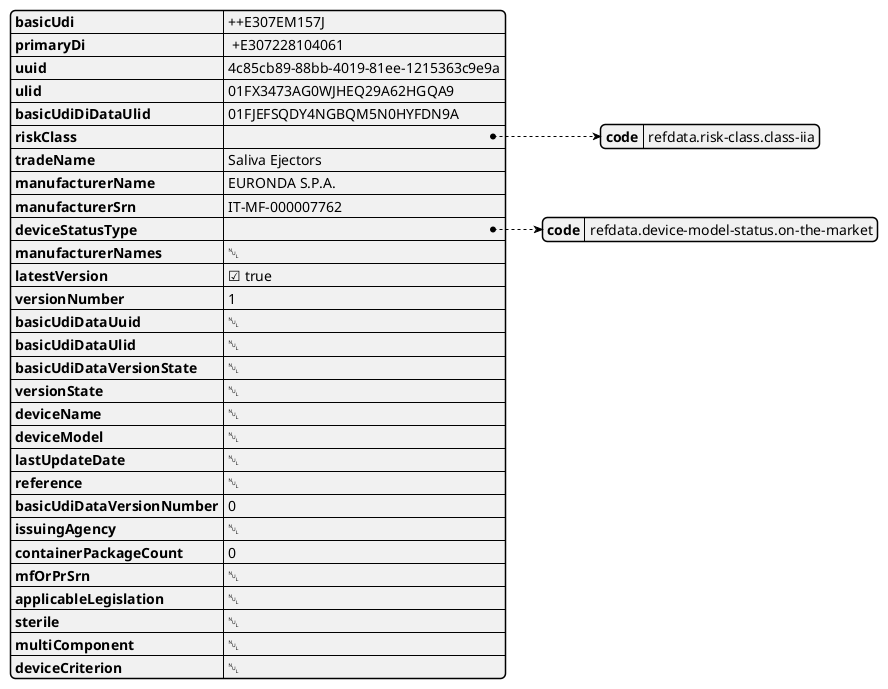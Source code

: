 @startjson
{
    "basicUdi": "++E307EM157J",
    "primaryDi": " +E307228104061",
    "uuid": "4c85cb89-88bb-4019-81ee-1215363c9e9a",
    "ulid": "01FX3473AG0WJHEQ29A62HGQA9",
    "basicUdiDiDataUlid": "01FJEFSQDY4NGBQM5N0HYFDN9A",
    "riskClass": {
        "code": "refdata.risk-class.class-iia"
    },
    "tradeName": "Saliva Ejectors",
    "manufacturerName": "EURONDA S.P.A.",
    "manufacturerSrn": "IT-MF-000007762",
    "deviceStatusType": {
        "code": "refdata.device-model-status.on-the-market"
    },
    "manufacturerNames": null,
    "latestVersion": true,
    "versionNumber": 1,
    "basicUdiDataUuid": null,
    "basicUdiDataUlid": null,
    "basicUdiDataVersionState": null,
    "versionState": null,
    "deviceName": null,
    "deviceModel": null,
    "lastUpdateDate": null,
    "reference": null,
    "basicUdiDataVersionNumber": 0,
    "issuingAgency": null,
    "containerPackageCount": 0,
    "mfOrPrSrn": null,
    "applicableLegislation": null,
    "sterile": null,
    "multiComponent": null,
    "deviceCriterion": null
}
@endjson